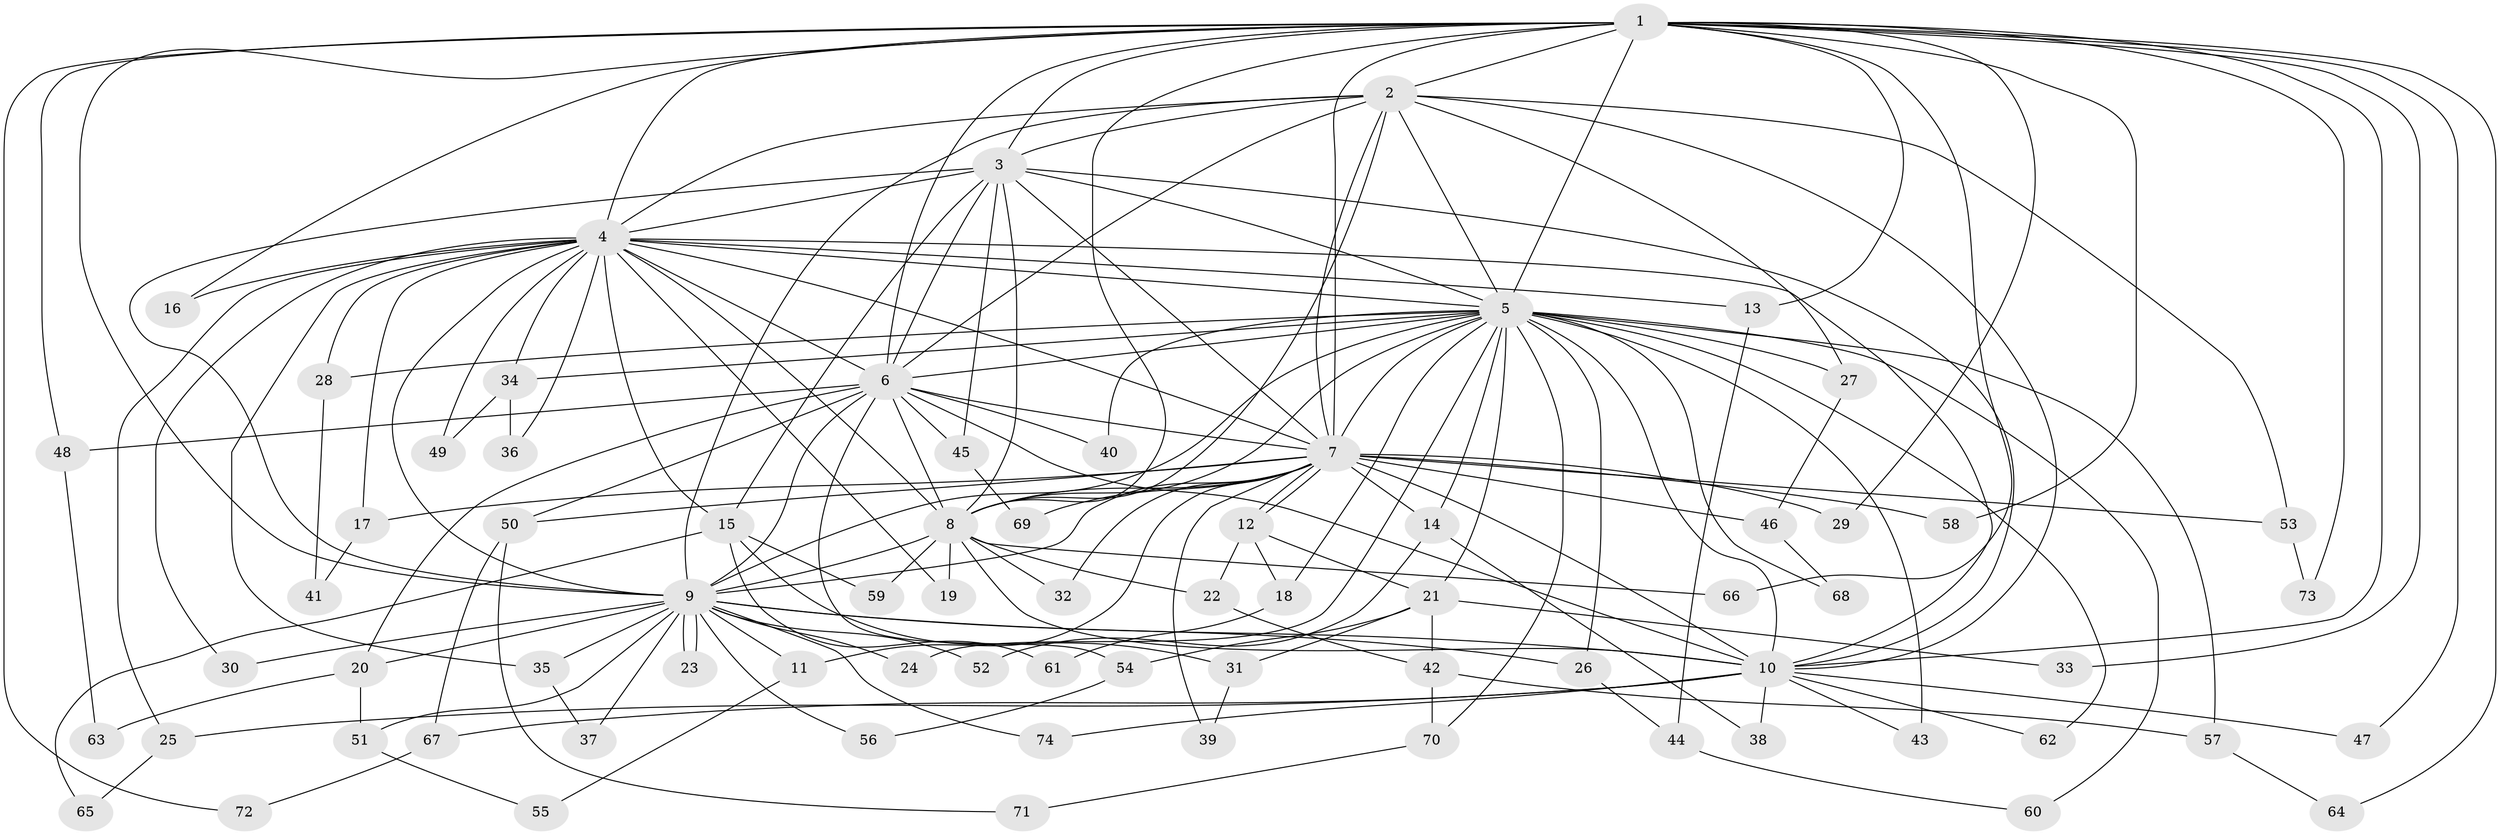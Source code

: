 // coarse degree distribution, {5: 0.08108108108108109, 25: 0.02702702702702703, 2: 0.7027027027027027, 1: 0.08108108108108109, 4: 0.02702702702702703, 6: 0.02702702702702703, 11: 0.02702702702702703, 24: 0.02702702702702703}
// Generated by graph-tools (version 1.1) at 2025/47/03/04/25 21:47:32]
// undirected, 74 vertices, 173 edges
graph export_dot {
graph [start="1"]
  node [color=gray90,style=filled];
  1;
  2;
  3;
  4;
  5;
  6;
  7;
  8;
  9;
  10;
  11;
  12;
  13;
  14;
  15;
  16;
  17;
  18;
  19;
  20;
  21;
  22;
  23;
  24;
  25;
  26;
  27;
  28;
  29;
  30;
  31;
  32;
  33;
  34;
  35;
  36;
  37;
  38;
  39;
  40;
  41;
  42;
  43;
  44;
  45;
  46;
  47;
  48;
  49;
  50;
  51;
  52;
  53;
  54;
  55;
  56;
  57;
  58;
  59;
  60;
  61;
  62;
  63;
  64;
  65;
  66;
  67;
  68;
  69;
  70;
  71;
  72;
  73;
  74;
  1 -- 2;
  1 -- 3;
  1 -- 4;
  1 -- 5;
  1 -- 6;
  1 -- 7;
  1 -- 8;
  1 -- 9;
  1 -- 10;
  1 -- 13;
  1 -- 16;
  1 -- 29;
  1 -- 33;
  1 -- 47;
  1 -- 48;
  1 -- 58;
  1 -- 64;
  1 -- 66;
  1 -- 72;
  1 -- 73;
  2 -- 3;
  2 -- 4;
  2 -- 5;
  2 -- 6;
  2 -- 7;
  2 -- 8;
  2 -- 9;
  2 -- 10;
  2 -- 27;
  2 -- 53;
  3 -- 4;
  3 -- 5;
  3 -- 6;
  3 -- 7;
  3 -- 8;
  3 -- 9;
  3 -- 10;
  3 -- 15;
  3 -- 45;
  4 -- 5;
  4 -- 6;
  4 -- 7;
  4 -- 8;
  4 -- 9;
  4 -- 10;
  4 -- 13;
  4 -- 15;
  4 -- 16;
  4 -- 17;
  4 -- 19;
  4 -- 25;
  4 -- 28;
  4 -- 30;
  4 -- 34;
  4 -- 35;
  4 -- 36;
  4 -- 49;
  5 -- 6;
  5 -- 7;
  5 -- 8;
  5 -- 9;
  5 -- 10;
  5 -- 14;
  5 -- 18;
  5 -- 21;
  5 -- 24;
  5 -- 26;
  5 -- 27;
  5 -- 28;
  5 -- 34;
  5 -- 40;
  5 -- 43;
  5 -- 57;
  5 -- 60;
  5 -- 62;
  5 -- 68;
  5 -- 70;
  6 -- 7;
  6 -- 8;
  6 -- 9;
  6 -- 10;
  6 -- 20;
  6 -- 40;
  6 -- 45;
  6 -- 48;
  6 -- 50;
  6 -- 54;
  7 -- 8;
  7 -- 9;
  7 -- 10;
  7 -- 11;
  7 -- 12;
  7 -- 12;
  7 -- 14;
  7 -- 17;
  7 -- 29;
  7 -- 32;
  7 -- 39;
  7 -- 46;
  7 -- 50;
  7 -- 53;
  7 -- 58;
  7 -- 69;
  8 -- 9;
  8 -- 10;
  8 -- 19;
  8 -- 22;
  8 -- 32;
  8 -- 59;
  8 -- 66;
  9 -- 10;
  9 -- 11;
  9 -- 20;
  9 -- 23;
  9 -- 23;
  9 -- 24;
  9 -- 26;
  9 -- 30;
  9 -- 35;
  9 -- 37;
  9 -- 51;
  9 -- 52;
  9 -- 56;
  9 -- 74;
  10 -- 25;
  10 -- 38;
  10 -- 43;
  10 -- 47;
  10 -- 62;
  10 -- 67;
  10 -- 74;
  11 -- 55;
  12 -- 18;
  12 -- 21;
  12 -- 22;
  13 -- 44;
  14 -- 38;
  14 -- 52;
  15 -- 31;
  15 -- 59;
  15 -- 61;
  15 -- 65;
  17 -- 41;
  18 -- 61;
  20 -- 51;
  20 -- 63;
  21 -- 31;
  21 -- 33;
  21 -- 42;
  21 -- 54;
  22 -- 42;
  25 -- 65;
  26 -- 44;
  27 -- 46;
  28 -- 41;
  31 -- 39;
  34 -- 36;
  34 -- 49;
  35 -- 37;
  42 -- 57;
  42 -- 70;
  44 -- 60;
  45 -- 69;
  46 -- 68;
  48 -- 63;
  50 -- 67;
  50 -- 71;
  51 -- 55;
  53 -- 73;
  54 -- 56;
  57 -- 64;
  67 -- 72;
  70 -- 71;
}
